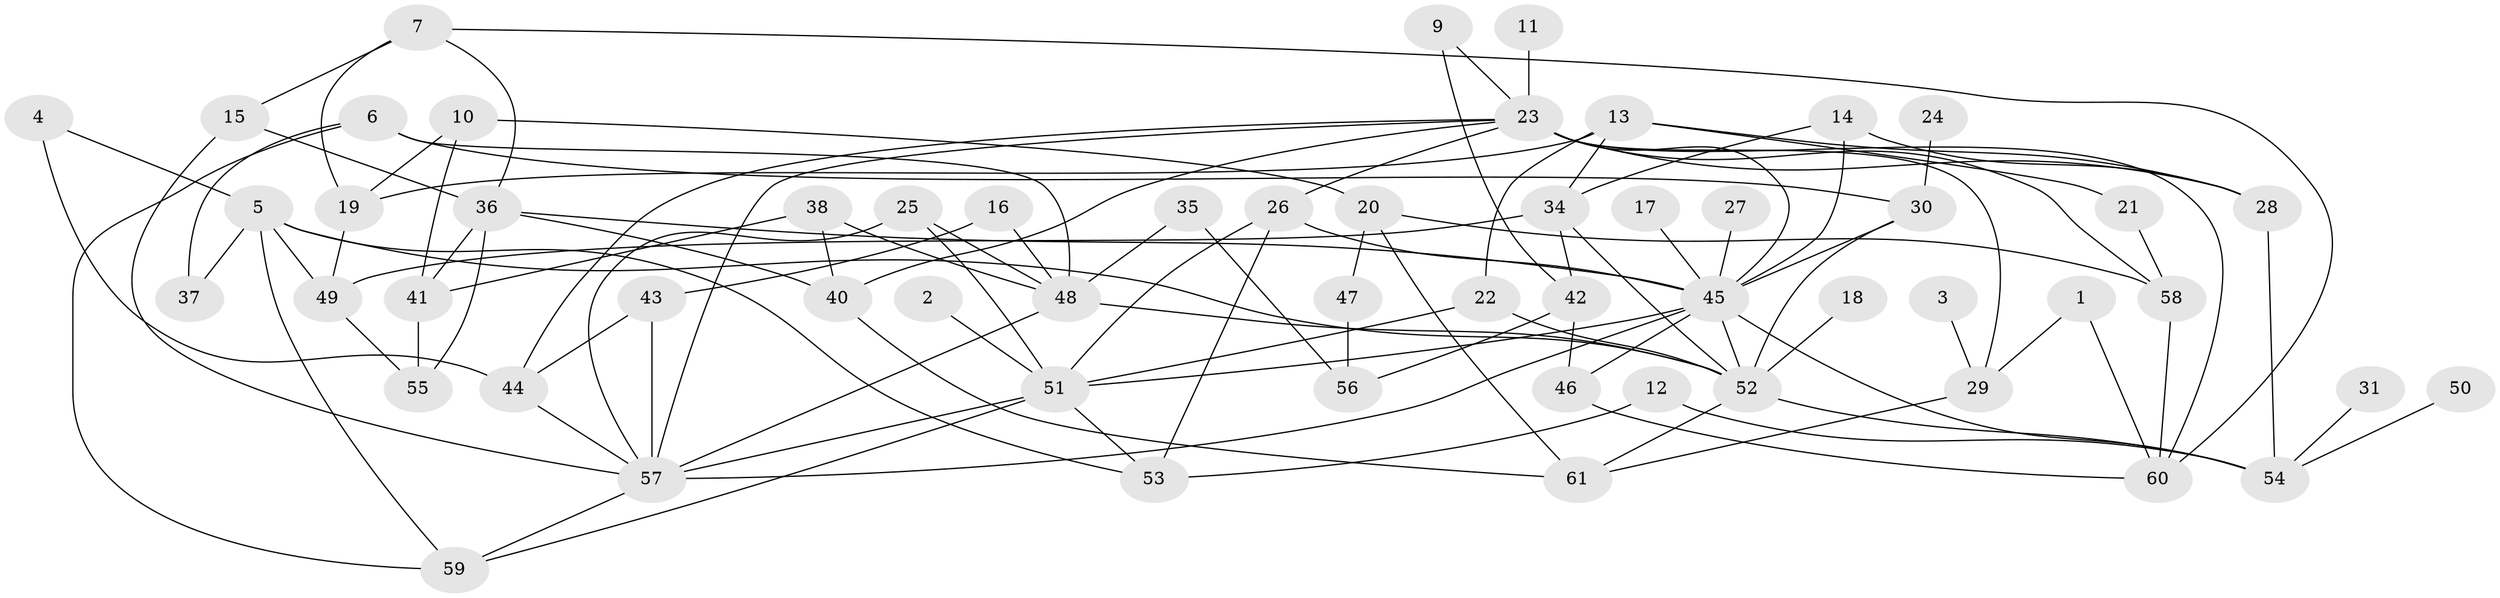 // original degree distribution, {3: 0.26229508196721313, 2: 0.21311475409836064, 4: 0.19672131147540983, 1: 0.18032786885245902, 7: 0.01639344262295082, 5: 0.06557377049180328, 6: 0.03278688524590164, 0: 0.03278688524590164}
// Generated by graph-tools (version 1.1) at 2025/49/03/09/25 03:49:09]
// undirected, 57 vertices, 107 edges
graph export_dot {
graph [start="1"]
  node [color=gray90,style=filled];
  1;
  2;
  3;
  4;
  5;
  6;
  7;
  9;
  10;
  11;
  12;
  13;
  14;
  15;
  16;
  17;
  18;
  19;
  20;
  21;
  22;
  23;
  24;
  25;
  26;
  27;
  28;
  29;
  30;
  31;
  34;
  35;
  36;
  37;
  38;
  40;
  41;
  42;
  43;
  44;
  45;
  46;
  47;
  48;
  49;
  50;
  51;
  52;
  53;
  54;
  55;
  56;
  57;
  58;
  59;
  60;
  61;
  1 -- 29 [weight=1.0];
  1 -- 60 [weight=1.0];
  2 -- 51 [weight=1.0];
  3 -- 29 [weight=1.0];
  4 -- 5 [weight=1.0];
  4 -- 44 [weight=1.0];
  5 -- 37 [weight=1.0];
  5 -- 49 [weight=1.0];
  5 -- 52 [weight=1.0];
  5 -- 53 [weight=1.0];
  5 -- 59 [weight=1.0];
  6 -- 30 [weight=1.0];
  6 -- 37 [weight=1.0];
  6 -- 48 [weight=1.0];
  6 -- 59 [weight=1.0];
  7 -- 15 [weight=1.0];
  7 -- 19 [weight=1.0];
  7 -- 36 [weight=1.0];
  7 -- 60 [weight=1.0];
  9 -- 23 [weight=1.0];
  9 -- 42 [weight=1.0];
  10 -- 19 [weight=1.0];
  10 -- 20 [weight=1.0];
  10 -- 41 [weight=1.0];
  11 -- 23 [weight=2.0];
  12 -- 53 [weight=1.0];
  12 -- 54 [weight=1.0];
  13 -- 19 [weight=1.0];
  13 -- 21 [weight=1.0];
  13 -- 22 [weight=1.0];
  13 -- 28 [weight=1.0];
  13 -- 34 [weight=1.0];
  14 -- 28 [weight=1.0];
  14 -- 34 [weight=1.0];
  14 -- 45 [weight=1.0];
  15 -- 36 [weight=1.0];
  15 -- 57 [weight=1.0];
  16 -- 43 [weight=1.0];
  16 -- 48 [weight=1.0];
  17 -- 45 [weight=1.0];
  18 -- 52 [weight=1.0];
  19 -- 49 [weight=1.0];
  20 -- 47 [weight=1.0];
  20 -- 58 [weight=1.0];
  20 -- 61 [weight=1.0];
  21 -- 58 [weight=1.0];
  22 -- 51 [weight=1.0];
  22 -- 52 [weight=1.0];
  23 -- 26 [weight=1.0];
  23 -- 28 [weight=1.0];
  23 -- 29 [weight=1.0];
  23 -- 40 [weight=1.0];
  23 -- 44 [weight=1.0];
  23 -- 45 [weight=1.0];
  23 -- 57 [weight=1.0];
  23 -- 58 [weight=1.0];
  23 -- 60 [weight=1.0];
  24 -- 30 [weight=1.0];
  25 -- 48 [weight=1.0];
  25 -- 51 [weight=1.0];
  25 -- 57 [weight=1.0];
  26 -- 45 [weight=1.0];
  26 -- 51 [weight=1.0];
  26 -- 53 [weight=1.0];
  27 -- 45 [weight=1.0];
  28 -- 54 [weight=1.0];
  29 -- 61 [weight=1.0];
  30 -- 45 [weight=1.0];
  30 -- 52 [weight=1.0];
  31 -- 54 [weight=1.0];
  34 -- 42 [weight=1.0];
  34 -- 49 [weight=1.0];
  34 -- 52 [weight=1.0];
  35 -- 48 [weight=1.0];
  35 -- 56 [weight=1.0];
  36 -- 40 [weight=1.0];
  36 -- 41 [weight=1.0];
  36 -- 45 [weight=1.0];
  36 -- 55 [weight=1.0];
  38 -- 40 [weight=1.0];
  38 -- 41 [weight=1.0];
  38 -- 48 [weight=1.0];
  40 -- 61 [weight=1.0];
  41 -- 55 [weight=1.0];
  42 -- 46 [weight=1.0];
  42 -- 56 [weight=1.0];
  43 -- 44 [weight=1.0];
  43 -- 57 [weight=1.0];
  44 -- 57 [weight=1.0];
  45 -- 46 [weight=1.0];
  45 -- 51 [weight=1.0];
  45 -- 52 [weight=1.0];
  45 -- 54 [weight=1.0];
  45 -- 57 [weight=1.0];
  46 -- 60 [weight=1.0];
  47 -- 56 [weight=1.0];
  48 -- 52 [weight=1.0];
  48 -- 57 [weight=1.0];
  49 -- 55 [weight=1.0];
  50 -- 54 [weight=1.0];
  51 -- 53 [weight=1.0];
  51 -- 57 [weight=1.0];
  51 -- 59 [weight=1.0];
  52 -- 54 [weight=1.0];
  52 -- 61 [weight=1.0];
  57 -- 59 [weight=1.0];
  58 -- 60 [weight=1.0];
}
